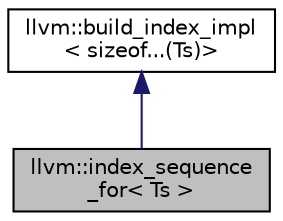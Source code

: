 digraph "llvm::index_sequence_for&lt; Ts &gt;"
{
  edge [fontname="Helvetica",fontsize="10",labelfontname="Helvetica",labelfontsize="10"];
  node [fontname="Helvetica",fontsize="10",shape=record];
  Node1 [label="llvm::index_sequence\l_for\< Ts \>",height=0.2,width=0.4,color="black", fillcolor="grey75", style="filled", fontcolor="black"];
  Node2 -> Node1 [dir="back",color="midnightblue",fontsize="10",style="solid",fontname="Helvetica"];
  Node2 [label="llvm::build_index_impl\l\< sizeof...(Ts)\>",height=0.2,width=0.4,color="black", fillcolor="white", style="filled",URL="$structllvm_1_1build__index__impl.html"];
}
